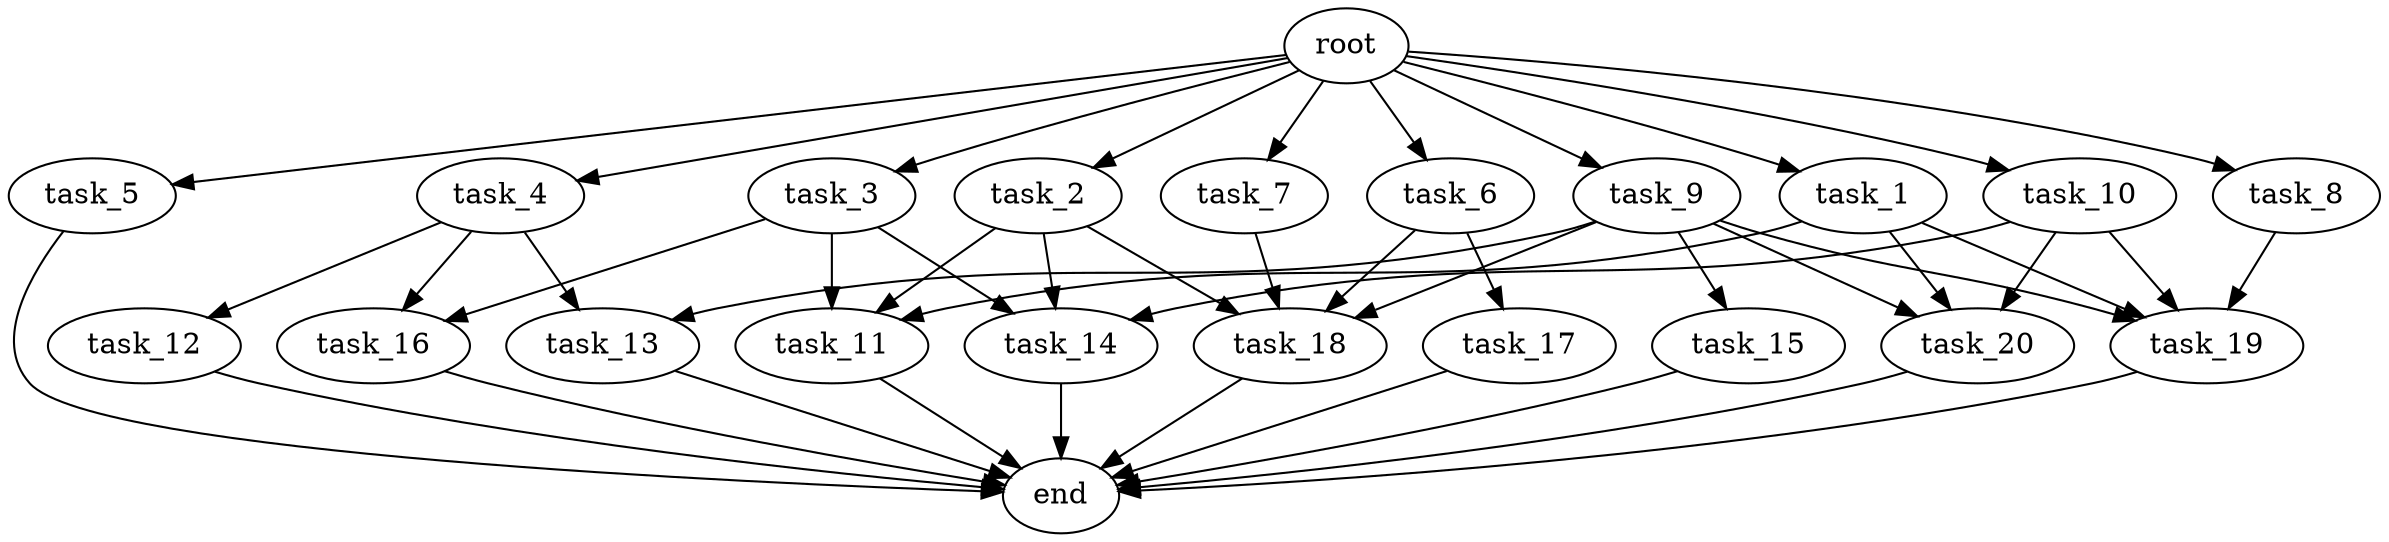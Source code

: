 digraph G {
  root [size="0.000000e+00"];
  task_1 [size="4.124734e+09"];
  task_2 [size="3.166942e+10"];
  task_3 [size="1.265609e+10"];
  task_4 [size="2.604812e+10"];
  task_5 [size="1.845781e+10"];
  task_6 [size="5.625310e+10"];
  task_7 [size="3.478562e+09"];
  task_8 [size="3.170121e+10"];
  task_9 [size="3.439126e+10"];
  task_10 [size="3.729776e+10"];
  task_11 [size="5.399126e+10"];
  task_12 [size="1.626813e+10"];
  task_13 [size="3.016296e+10"];
  task_14 [size="9.204419e+10"];
  task_15 [size="4.046219e+10"];
  task_16 [size="4.994670e+10"];
  task_17 [size="1.454693e+10"];
  task_18 [size="4.580949e+10"];
  task_19 [size="3.202859e+10"];
  task_20 [size="4.393876e+08"];
  end [size="0.000000e+00"];

  root -> task_1 [size="1.000000e-12"];
  root -> task_2 [size="1.000000e-12"];
  root -> task_3 [size="1.000000e-12"];
  root -> task_4 [size="1.000000e-12"];
  root -> task_5 [size="1.000000e-12"];
  root -> task_6 [size="1.000000e-12"];
  root -> task_7 [size="1.000000e-12"];
  root -> task_8 [size="1.000000e-12"];
  root -> task_9 [size="1.000000e-12"];
  root -> task_10 [size="1.000000e-12"];
  task_1 -> task_11 [size="1.799709e+08"];
  task_1 -> task_19 [size="8.007148e+07"];
  task_1 -> task_20 [size="1.464625e+06"];
  task_2 -> task_11 [size="1.799709e+08"];
  task_2 -> task_14 [size="3.068140e+08"];
  task_2 -> task_18 [size="1.145237e+08"];
  task_3 -> task_11 [size="1.799709e+08"];
  task_3 -> task_14 [size="3.068140e+08"];
  task_3 -> task_16 [size="2.497335e+08"];
  task_4 -> task_12 [size="1.626813e+08"];
  task_4 -> task_13 [size="1.508148e+08"];
  task_4 -> task_16 [size="2.497335e+08"];
  task_5 -> end [size="1.000000e-12"];
  task_6 -> task_17 [size="1.454693e+08"];
  task_6 -> task_18 [size="1.145237e+08"];
  task_7 -> task_18 [size="1.145237e+08"];
  task_8 -> task_19 [size="8.007148e+07"];
  task_9 -> task_13 [size="1.508148e+08"];
  task_9 -> task_15 [size="4.046219e+08"];
  task_9 -> task_18 [size="1.145237e+08"];
  task_9 -> task_19 [size="8.007148e+07"];
  task_9 -> task_20 [size="1.464625e+06"];
  task_10 -> task_14 [size="3.068140e+08"];
  task_10 -> task_19 [size="8.007148e+07"];
  task_10 -> task_20 [size="1.464625e+06"];
  task_11 -> end [size="1.000000e-12"];
  task_12 -> end [size="1.000000e-12"];
  task_13 -> end [size="1.000000e-12"];
  task_14 -> end [size="1.000000e-12"];
  task_15 -> end [size="1.000000e-12"];
  task_16 -> end [size="1.000000e-12"];
  task_17 -> end [size="1.000000e-12"];
  task_18 -> end [size="1.000000e-12"];
  task_19 -> end [size="1.000000e-12"];
  task_20 -> end [size="1.000000e-12"];
}
